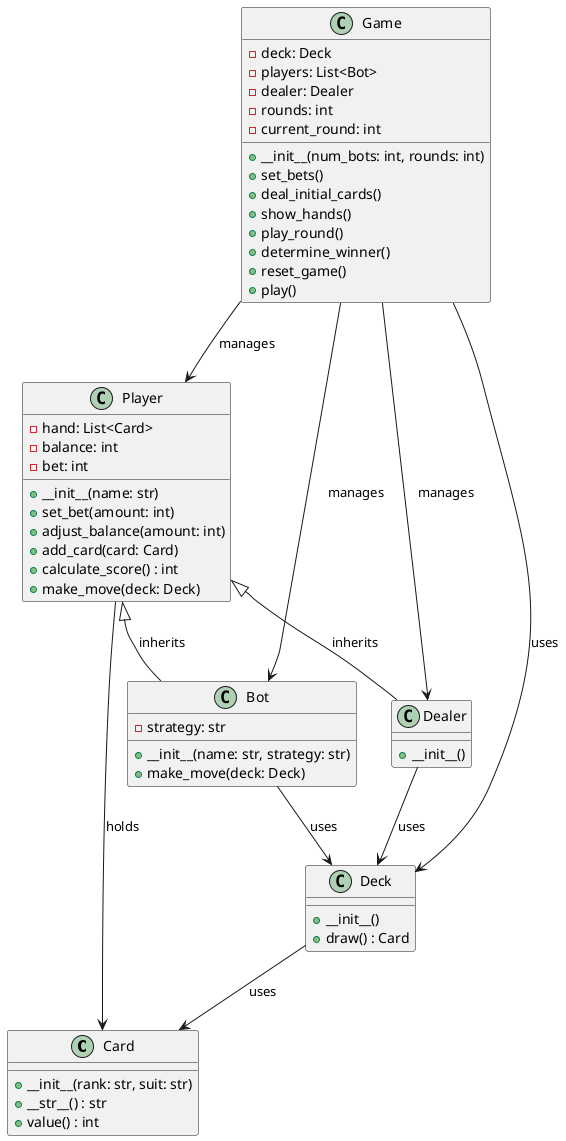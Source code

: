 @startuml

class Card {
    +__init__(rank: str, suit: str)
    +__str__() : str
    +value() : int
}

class Deck {
    +__init__()
    +draw() : Card
}

class Player {
    +__init__(name: str)
    +set_bet(amount: int)
    +adjust_balance(amount: int)
    +add_card(card: Card)
    +calculate_score() : int
    +make_move(deck: Deck)
    -hand: List<Card>
    -balance: int
    -bet: int
}

class Dealer {
    +__init__()
}

class Bot {
    +__init__(name: str, strategy: str)
    +make_move(deck: Deck)
    -strategy: str
}

class Game {
    +__init__(num_bots: int, rounds: int)
    +set_bets()
    +deal_initial_cards()
    +show_hands()
    +play_round()
    +determine_winner()
    +reset_game()
    +play()
    -deck: Deck
    -players: List<Bot>
    -dealer: Dealer
    -rounds: int
    -current_round: int
}

Player <|-- Dealer : inherits
Player <|-- Bot : inherits

Game --> Deck : uses
Game --> Player : manages
Game --> Dealer : manages
Game --> Bot : manages
Bot --> Deck : uses
Dealer --> Deck : uses
Player --> Card : holds
Deck --> Card : uses

@enduml
